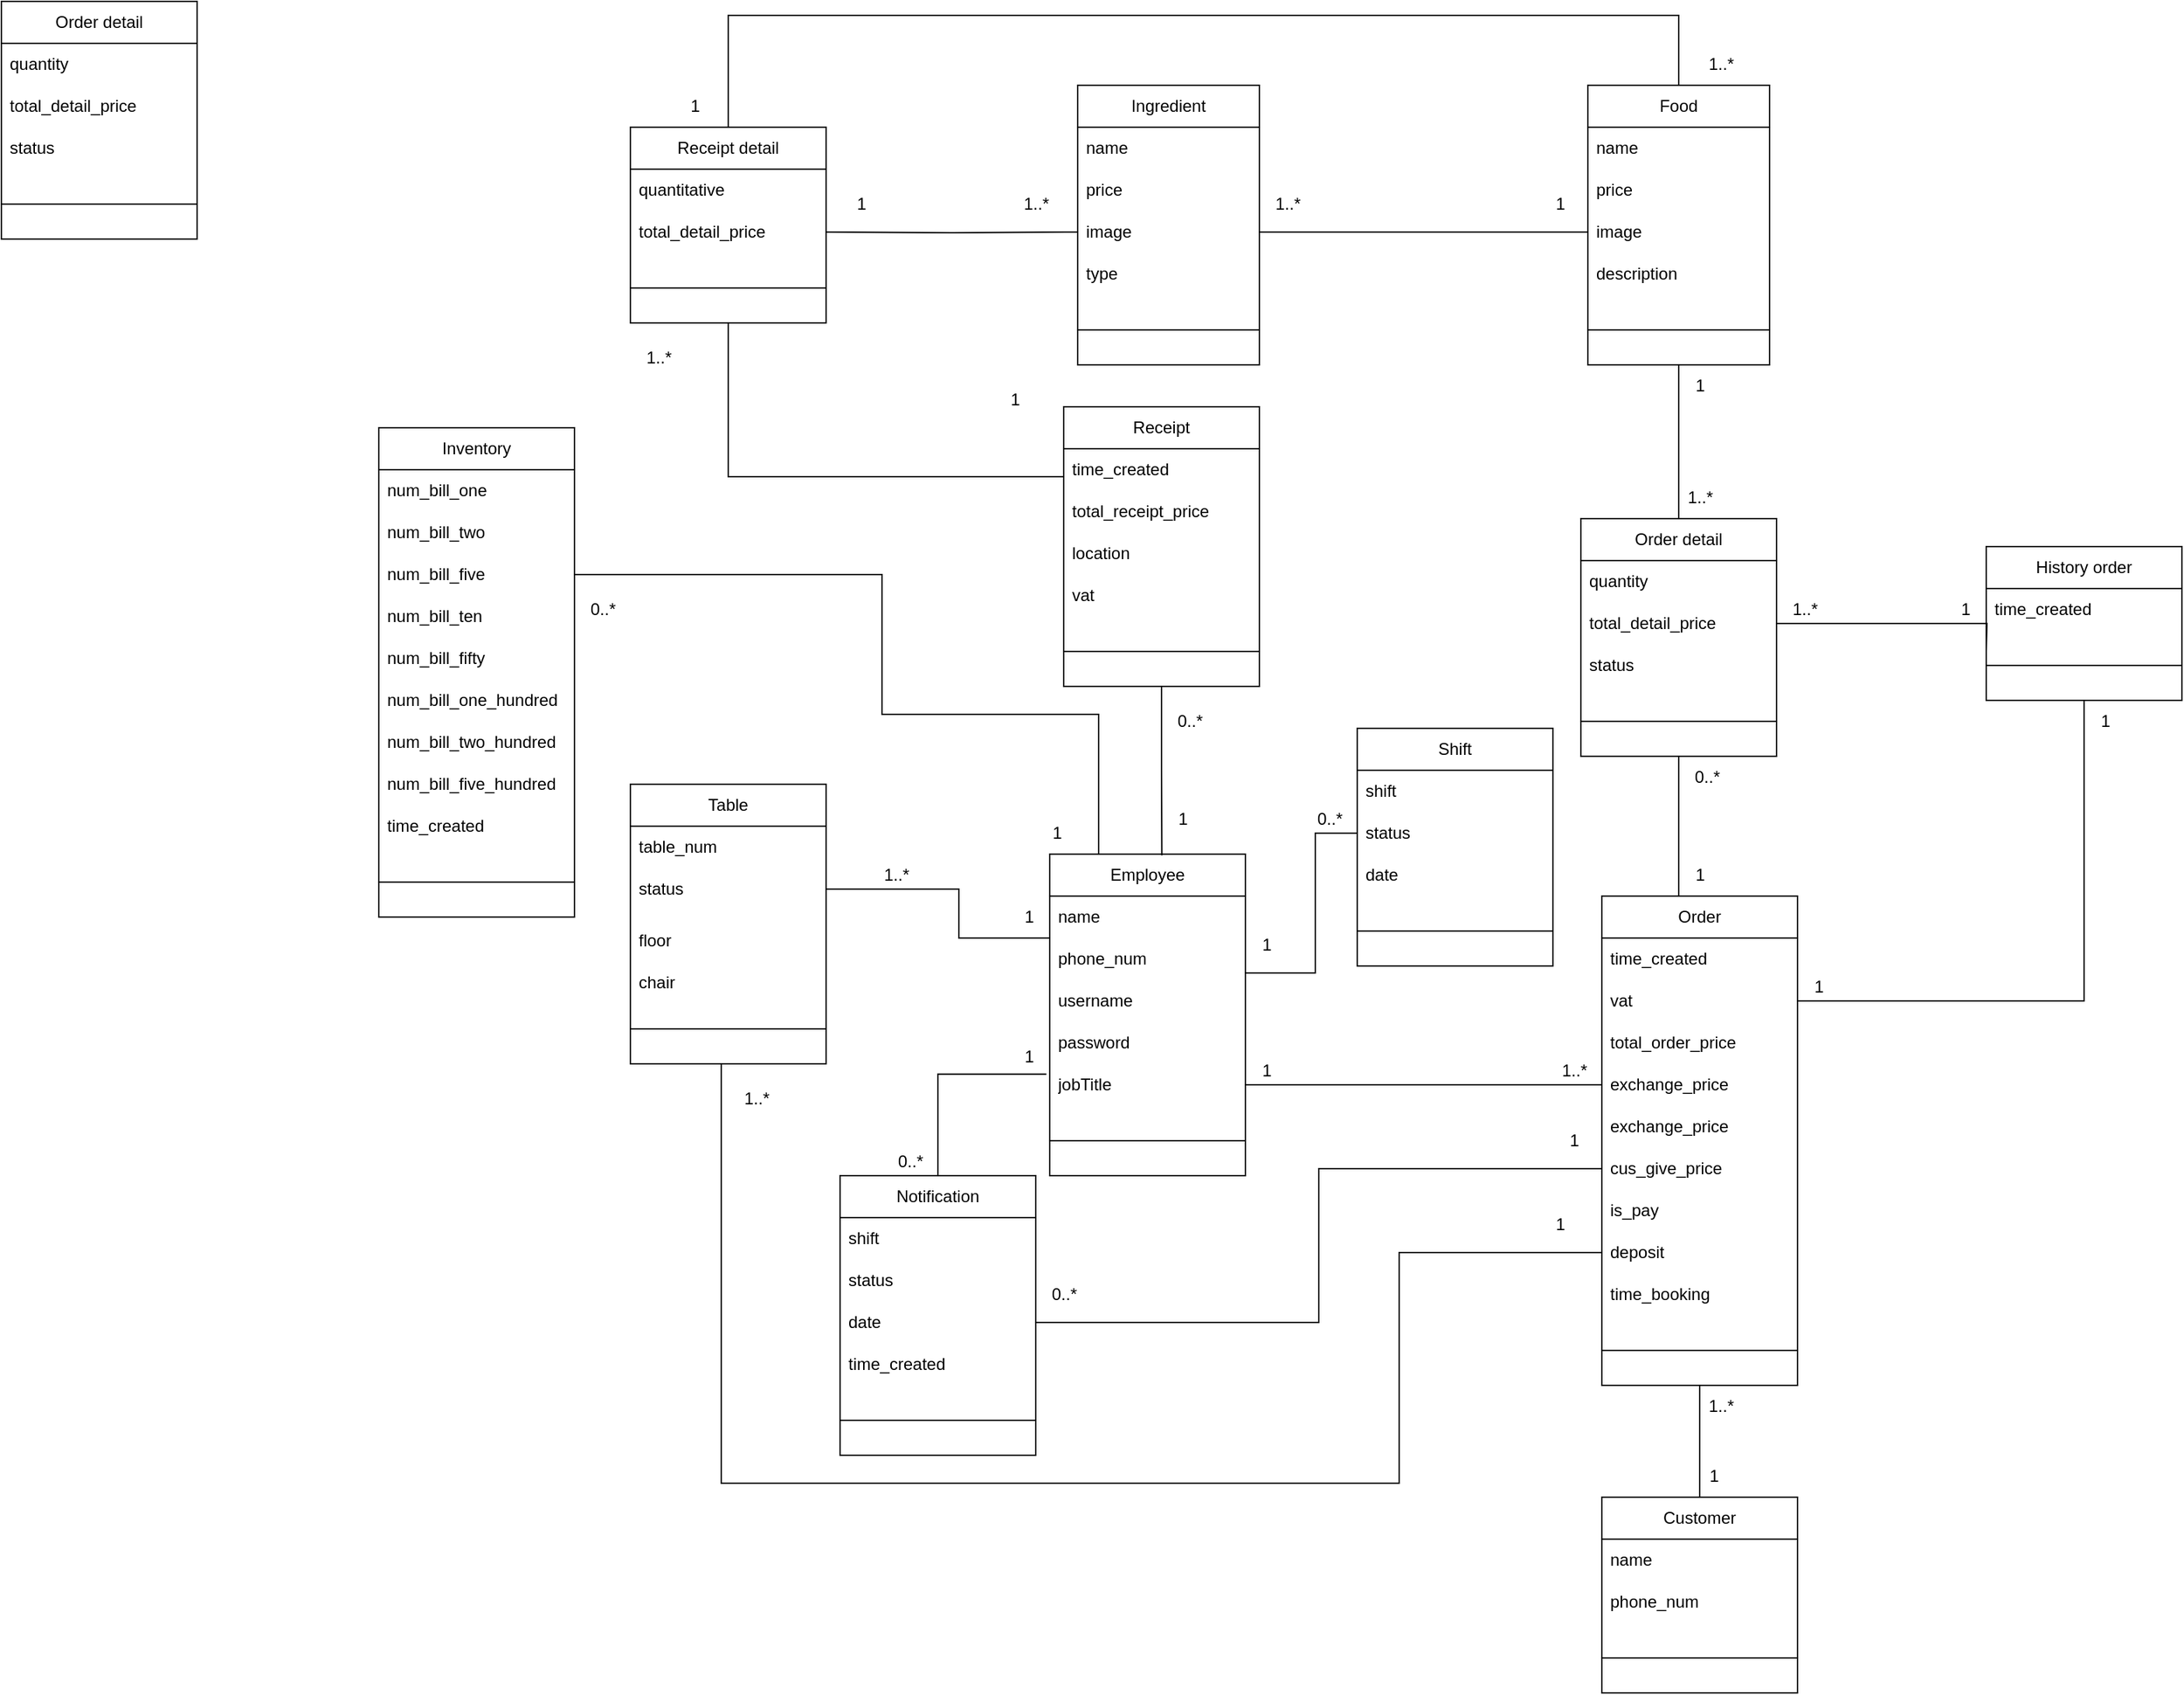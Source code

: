 <mxfile version="21.0.4" type="github">
  <diagram id="MoB5xcONRTag6QHiS8JQ" name="Trang-1">
    <mxGraphModel dx="5239" dy="3079" grid="1" gridSize="10" guides="1" tooltips="1" connect="1" arrows="1" fold="1" page="1" pageScale="1" pageWidth="827" pageHeight="1169" math="0" shadow="0">
      <root>
        <mxCell id="0" />
        <mxCell id="1" parent="0" />
        <mxCell id="PEDPwi1cgqmKv0sQqlLi-3" value="Employee" style="swimlane;fontStyle=0;childLayout=stackLayout;horizontal=1;startSize=30;horizontalStack=0;resizeParent=1;resizeParentMax=0;resizeLast=0;collapsible=1;marginBottom=0;whiteSpace=wrap;html=1;" parent="1" vertex="1">
          <mxGeometry x="-160" y="380" width="140" height="230" as="geometry" />
        </mxCell>
        <mxCell id="PEDPwi1cgqmKv0sQqlLi-4" value="name" style="text;strokeColor=none;fillColor=none;align=left;verticalAlign=middle;spacingLeft=4;spacingRight=4;overflow=hidden;points=[[0,0.5],[1,0.5]];portConstraint=eastwest;rotatable=0;whiteSpace=wrap;html=1;" parent="PEDPwi1cgqmKv0sQqlLi-3" vertex="1">
          <mxGeometry y="30" width="140" height="30" as="geometry" />
        </mxCell>
        <mxCell id="PEDPwi1cgqmKv0sQqlLi-5" value="phone_num" style="text;strokeColor=none;fillColor=none;align=left;verticalAlign=middle;spacingLeft=4;spacingRight=4;overflow=hidden;points=[[0,0.5],[1,0.5]];portConstraint=eastwest;rotatable=0;whiteSpace=wrap;html=1;" parent="PEDPwi1cgqmKv0sQqlLi-3" vertex="1">
          <mxGeometry y="60" width="140" height="30" as="geometry" />
        </mxCell>
        <mxCell id="PEDPwi1cgqmKv0sQqlLi-6" value="username" style="text;strokeColor=none;fillColor=none;align=left;verticalAlign=middle;spacingLeft=4;spacingRight=4;overflow=hidden;points=[[0,0.5],[1,0.5]];portConstraint=eastwest;rotatable=0;whiteSpace=wrap;html=1;" parent="PEDPwi1cgqmKv0sQqlLi-3" vertex="1">
          <mxGeometry y="90" width="140" height="30" as="geometry" />
        </mxCell>
        <mxCell id="mT65VQQlf_o2DMxCBc0V-1" value="password" style="text;strokeColor=none;fillColor=none;align=left;verticalAlign=middle;spacingLeft=4;spacingRight=4;overflow=hidden;points=[[0,0.5],[1,0.5]];portConstraint=eastwest;rotatable=0;whiteSpace=wrap;html=1;" parent="PEDPwi1cgqmKv0sQqlLi-3" vertex="1">
          <mxGeometry y="120" width="140" height="30" as="geometry" />
        </mxCell>
        <mxCell id="mT65VQQlf_o2DMxCBc0V-2" value="jobTitle" style="text;strokeColor=none;fillColor=none;align=left;verticalAlign=middle;spacingLeft=4;spacingRight=4;overflow=hidden;points=[[0,0.5],[1,0.5]];portConstraint=eastwest;rotatable=0;whiteSpace=wrap;html=1;" parent="PEDPwi1cgqmKv0sQqlLi-3" vertex="1">
          <mxGeometry y="150" width="140" height="30" as="geometry" />
        </mxCell>
        <mxCell id="mT65VQQlf_o2DMxCBc0V-23" value="" style="line;html=1;strokeWidth=1;align=left;verticalAlign=middle;spacingTop=-1;spacingLeft=3;spacingRight=3;rotatable=0;labelPosition=right;points=[];portConstraint=eastwest;" parent="PEDPwi1cgqmKv0sQqlLi-3" vertex="1">
          <mxGeometry y="180" width="140" height="50" as="geometry" />
        </mxCell>
        <mxCell id="mJryhwvAsWgruCLc6dX8-18" style="edgeStyle=orthogonalEdgeStyle;rounded=0;orthogonalLoop=1;jettySize=auto;html=1;exitX=0;exitY=0.5;exitDx=0;exitDy=0;entryX=1;entryY=0.5;entryDx=0;entryDy=0;endArrow=none;endFill=0;" parent="1" source="PEDPwi1cgqmKv0sQqlLi-10" target="mJryhwvAsWgruCLc6dX8-9" edge="1">
          <mxGeometry relative="1" as="geometry" />
        </mxCell>
        <mxCell id="PEDPwi1cgqmKv0sQqlLi-7" value="Food" style="swimlane;fontStyle=0;childLayout=stackLayout;horizontal=1;startSize=30;horizontalStack=0;resizeParent=1;resizeParentMax=0;resizeLast=0;collapsible=1;marginBottom=0;whiteSpace=wrap;html=1;" parent="1" vertex="1">
          <mxGeometry x="225" y="-170" width="130" height="200" as="geometry" />
        </mxCell>
        <mxCell id="PEDPwi1cgqmKv0sQqlLi-8" value="name" style="text;strokeColor=none;fillColor=none;align=left;verticalAlign=middle;spacingLeft=4;spacingRight=4;overflow=hidden;points=[[0,0.5],[1,0.5]];portConstraint=eastwest;rotatable=0;whiteSpace=wrap;html=1;" parent="PEDPwi1cgqmKv0sQqlLi-7" vertex="1">
          <mxGeometry y="30" width="130" height="30" as="geometry" />
        </mxCell>
        <mxCell id="PEDPwi1cgqmKv0sQqlLi-9" value="price" style="text;strokeColor=none;fillColor=none;align=left;verticalAlign=middle;spacingLeft=4;spacingRight=4;overflow=hidden;points=[[0,0.5],[1,0.5]];portConstraint=eastwest;rotatable=0;whiteSpace=wrap;html=1;" parent="PEDPwi1cgqmKv0sQqlLi-7" vertex="1">
          <mxGeometry y="60" width="130" height="30" as="geometry" />
        </mxCell>
        <mxCell id="PEDPwi1cgqmKv0sQqlLi-10" value="image" style="text;strokeColor=none;fillColor=none;align=left;verticalAlign=middle;spacingLeft=4;spacingRight=4;overflow=hidden;points=[[0,0.5],[1,0.5]];portConstraint=eastwest;rotatable=0;whiteSpace=wrap;html=1;" parent="PEDPwi1cgqmKv0sQqlLi-7" vertex="1">
          <mxGeometry y="90" width="130" height="30" as="geometry" />
        </mxCell>
        <mxCell id="mT65VQQlf_o2DMxCBc0V-5" value="description" style="text;strokeColor=none;fillColor=none;align=left;verticalAlign=middle;spacingLeft=4;spacingRight=4;overflow=hidden;points=[[0,0.5],[1,0.5]];portConstraint=eastwest;rotatable=0;whiteSpace=wrap;html=1;" parent="PEDPwi1cgqmKv0sQqlLi-7" vertex="1">
          <mxGeometry y="120" width="130" height="30" as="geometry" />
        </mxCell>
        <mxCell id="mT65VQQlf_o2DMxCBc0V-6" value="" style="line;html=1;strokeWidth=1;align=left;verticalAlign=middle;spacingTop=-1;spacingLeft=3;spacingRight=3;rotatable=0;labelPosition=right;points=[];portConstraint=eastwest;" parent="PEDPwi1cgqmKv0sQqlLi-7" vertex="1">
          <mxGeometry y="150" width="130" height="50" as="geometry" />
        </mxCell>
        <mxCell id="PEDPwi1cgqmKv0sQqlLi-11" value="Order" style="swimlane;fontStyle=0;childLayout=stackLayout;horizontal=1;startSize=30;horizontalStack=0;resizeParent=1;resizeParentMax=0;resizeLast=0;collapsible=1;marginBottom=0;whiteSpace=wrap;html=1;" parent="1" vertex="1">
          <mxGeometry x="235" y="410" width="140" height="350" as="geometry" />
        </mxCell>
        <mxCell id="_N6jKQUM3jKokNbCVSxn-12" value="time_created" style="text;strokeColor=none;fillColor=none;align=left;verticalAlign=middle;spacingLeft=4;spacingRight=4;overflow=hidden;points=[[0,0.5],[1,0.5]];portConstraint=eastwest;rotatable=0;whiteSpace=wrap;html=1;" parent="PEDPwi1cgqmKv0sQqlLi-11" vertex="1">
          <mxGeometry y="30" width="140" height="30" as="geometry" />
        </mxCell>
        <mxCell id="PEDPwi1cgqmKv0sQqlLi-13" value="vat" style="text;strokeColor=none;fillColor=none;align=left;verticalAlign=middle;spacingLeft=4;spacingRight=4;overflow=hidden;points=[[0,0.5],[1,0.5]];portConstraint=eastwest;rotatable=0;whiteSpace=wrap;html=1;" parent="PEDPwi1cgqmKv0sQqlLi-11" vertex="1">
          <mxGeometry y="60" width="140" height="30" as="geometry" />
        </mxCell>
        <mxCell id="PEDPwi1cgqmKv0sQqlLi-14" value="total_order_price" style="text;strokeColor=none;fillColor=none;align=left;verticalAlign=middle;spacingLeft=4;spacingRight=4;overflow=hidden;points=[[0,0.5],[1,0.5]];portConstraint=eastwest;rotatable=0;whiteSpace=wrap;html=1;" parent="PEDPwi1cgqmKv0sQqlLi-11" vertex="1">
          <mxGeometry y="90" width="140" height="30" as="geometry" />
        </mxCell>
        <mxCell id="p7a84uN6pO3gpCQL-wbb-24" value="exchange_price" style="text;strokeColor=none;fillColor=none;align=left;verticalAlign=middle;spacingLeft=4;spacingRight=4;overflow=hidden;points=[[0,0.5],[1,0.5]];portConstraint=eastwest;rotatable=0;whiteSpace=wrap;html=1;" parent="PEDPwi1cgqmKv0sQqlLi-11" vertex="1">
          <mxGeometry y="120" width="140" height="30" as="geometry" />
        </mxCell>
        <mxCell id="mT65VQQlf_o2DMxCBc0V-17" value="exchange_price" style="text;strokeColor=none;fillColor=none;align=left;verticalAlign=middle;spacingLeft=4;spacingRight=4;overflow=hidden;points=[[0,0.5],[1,0.5]];portConstraint=eastwest;rotatable=0;whiteSpace=wrap;html=1;" parent="PEDPwi1cgqmKv0sQqlLi-11" vertex="1">
          <mxGeometry y="150" width="140" height="30" as="geometry" />
        </mxCell>
        <mxCell id="mT65VQQlf_o2DMxCBc0V-18" value="cus_give_price" style="text;strokeColor=none;fillColor=none;align=left;verticalAlign=middle;spacingLeft=4;spacingRight=4;overflow=hidden;points=[[0,0.5],[1,0.5]];portConstraint=eastwest;rotatable=0;whiteSpace=wrap;html=1;" parent="PEDPwi1cgqmKv0sQqlLi-11" vertex="1">
          <mxGeometry y="180" width="140" height="30" as="geometry" />
        </mxCell>
        <mxCell id="mT65VQQlf_o2DMxCBc0V-19" value="is_pay&lt;br&gt;" style="text;strokeColor=none;fillColor=none;align=left;verticalAlign=middle;spacingLeft=4;spacingRight=4;overflow=hidden;points=[[0,0.5],[1,0.5]];portConstraint=eastwest;rotatable=0;whiteSpace=wrap;html=1;" parent="PEDPwi1cgqmKv0sQqlLi-11" vertex="1">
          <mxGeometry y="210" width="140" height="30" as="geometry" />
        </mxCell>
        <mxCell id="mT65VQQlf_o2DMxCBc0V-21" value="deposit" style="text;strokeColor=none;fillColor=none;align=left;verticalAlign=middle;spacingLeft=4;spacingRight=4;overflow=hidden;points=[[0,0.5],[1,0.5]];portConstraint=eastwest;rotatable=0;whiteSpace=wrap;html=1;" parent="PEDPwi1cgqmKv0sQqlLi-11" vertex="1">
          <mxGeometry y="240" width="140" height="30" as="geometry" />
        </mxCell>
        <mxCell id="yec5WHj0l-F2tez45Jyu-2" value="time_booking" style="text;strokeColor=none;fillColor=none;align=left;verticalAlign=middle;spacingLeft=4;spacingRight=4;overflow=hidden;points=[[0,0.5],[1,0.5]];portConstraint=eastwest;rotatable=0;whiteSpace=wrap;html=1;" parent="PEDPwi1cgqmKv0sQqlLi-11" vertex="1">
          <mxGeometry y="270" width="140" height="30" as="geometry" />
        </mxCell>
        <mxCell id="mT65VQQlf_o2DMxCBc0V-8" value="" style="line;html=1;strokeWidth=1;align=left;verticalAlign=middle;spacingTop=-1;spacingLeft=3;spacingRight=3;rotatable=0;labelPosition=right;points=[];portConstraint=eastwest;" parent="PEDPwi1cgqmKv0sQqlLi-11" vertex="1">
          <mxGeometry y="300" width="140" height="50" as="geometry" />
        </mxCell>
        <mxCell id="PEDPwi1cgqmKv0sQqlLi-15" value="Order detail" style="swimlane;fontStyle=0;childLayout=stackLayout;horizontal=1;startSize=30;horizontalStack=0;resizeParent=1;resizeParentMax=0;resizeLast=0;collapsible=1;marginBottom=0;whiteSpace=wrap;html=1;" parent="1" vertex="1">
          <mxGeometry x="220" y="140" width="140" height="170" as="geometry" />
        </mxCell>
        <mxCell id="PEDPwi1cgqmKv0sQqlLi-17" value="quantity" style="text;strokeColor=none;fillColor=none;align=left;verticalAlign=middle;spacingLeft=4;spacingRight=4;overflow=hidden;points=[[0,0.5],[1,0.5]];portConstraint=eastwest;rotatable=0;whiteSpace=wrap;html=1;" parent="PEDPwi1cgqmKv0sQqlLi-15" vertex="1">
          <mxGeometry y="30" width="140" height="30" as="geometry" />
        </mxCell>
        <mxCell id="mT65VQQlf_o2DMxCBc0V-16" value="total_detail_price" style="text;strokeColor=none;fillColor=none;align=left;verticalAlign=middle;spacingLeft=4;spacingRight=4;overflow=hidden;points=[[0,0.5],[1,0.5]];portConstraint=eastwest;rotatable=0;whiteSpace=wrap;html=1;" parent="PEDPwi1cgqmKv0sQqlLi-15" vertex="1">
          <mxGeometry y="60" width="140" height="30" as="geometry" />
        </mxCell>
        <mxCell id="yec5WHj0l-F2tez45Jyu-1" value="status" style="text;strokeColor=none;fillColor=none;align=left;verticalAlign=middle;spacingLeft=4;spacingRight=4;overflow=hidden;points=[[0,0.5],[1,0.5]];portConstraint=eastwest;rotatable=0;whiteSpace=wrap;html=1;" parent="PEDPwi1cgqmKv0sQqlLi-15" vertex="1">
          <mxGeometry y="90" width="140" height="30" as="geometry" />
        </mxCell>
        <mxCell id="mT65VQQlf_o2DMxCBc0V-7" value="" style="line;html=1;strokeWidth=1;align=left;verticalAlign=middle;spacingTop=-1;spacingLeft=3;spacingRight=3;rotatable=0;labelPosition=right;points=[];portConstraint=eastwest;" parent="PEDPwi1cgqmKv0sQqlLi-15" vertex="1">
          <mxGeometry y="120" width="140" height="50" as="geometry" />
        </mxCell>
        <mxCell id="mT65VQQlf_o2DMxCBc0V-3" style="edgeStyle=orthogonalEdgeStyle;rounded=0;orthogonalLoop=1;jettySize=auto;html=1;entryX=0.5;entryY=0;entryDx=0;entryDy=0;endArrow=none;endFill=0;exitX=0.5;exitY=1;exitDx=0;exitDy=0;" parent="1" source="PEDPwi1cgqmKv0sQqlLi-7" target="PEDPwi1cgqmKv0sQqlLi-15" edge="1">
          <mxGeometry relative="1" as="geometry">
            <Array as="points">
              <mxPoint x="290" y="80" />
              <mxPoint x="290" y="80" />
            </Array>
            <mxPoint x="290" y="-50" as="sourcePoint" />
          </mxGeometry>
        </mxCell>
        <mxCell id="mT65VQQlf_o2DMxCBc0V-4" style="edgeStyle=orthogonalEdgeStyle;rounded=0;orthogonalLoop=1;jettySize=auto;html=1;entryX=0.5;entryY=0;entryDx=0;entryDy=0;endArrow=none;endFill=0;exitX=0.5;exitY=1;exitDx=0;exitDy=0;" parent="1" source="PEDPwi1cgqmKv0sQqlLi-15" target="PEDPwi1cgqmKv0sQqlLi-11" edge="1">
          <mxGeometry relative="1" as="geometry">
            <mxPoint x="190" y="270" as="sourcePoint" />
            <Array as="points">
              <mxPoint x="290" y="350" />
              <mxPoint x="290" y="350" />
            </Array>
          </mxGeometry>
        </mxCell>
        <mxCell id="6X7KbPRrFmeu8I76nqBr-1" style="edgeStyle=orthogonalEdgeStyle;rounded=0;orthogonalLoop=1;jettySize=auto;html=1;exitX=0.5;exitY=0;exitDx=0;exitDy=0;entryX=0.5;entryY=1;entryDx=0;entryDy=0;endArrow=none;endFill=0;" parent="1" source="mT65VQQlf_o2DMxCBc0V-26" target="PEDPwi1cgqmKv0sQqlLi-11" edge="1">
          <mxGeometry relative="1" as="geometry" />
        </mxCell>
        <mxCell id="mT65VQQlf_o2DMxCBc0V-26" value="Customer" style="swimlane;fontStyle=0;childLayout=stackLayout;horizontal=1;startSize=30;horizontalStack=0;resizeParent=1;resizeParentMax=0;resizeLast=0;collapsible=1;marginBottom=0;whiteSpace=wrap;html=1;" parent="1" vertex="1">
          <mxGeometry x="235" y="840" width="140" height="140" as="geometry">
            <mxRectangle x="390" y="380" width="70" height="30" as="alternateBounds" />
          </mxGeometry>
        </mxCell>
        <mxCell id="mT65VQQlf_o2DMxCBc0V-31" value="name" style="text;strokeColor=none;fillColor=none;align=left;verticalAlign=middle;spacingLeft=4;spacingRight=4;overflow=hidden;points=[[0,0.5],[1,0.5]];portConstraint=eastwest;rotatable=0;whiteSpace=wrap;html=1;" parent="mT65VQQlf_o2DMxCBc0V-26" vertex="1">
          <mxGeometry y="30" width="140" height="30" as="geometry" />
        </mxCell>
        <mxCell id="mT65VQQlf_o2DMxCBc0V-32" value="phone_num" style="text;strokeColor=none;fillColor=none;align=left;verticalAlign=middle;spacingLeft=4;spacingRight=4;overflow=hidden;points=[[0,0.5],[1,0.5]];portConstraint=eastwest;rotatable=0;whiteSpace=wrap;html=1;" parent="mT65VQQlf_o2DMxCBc0V-26" vertex="1">
          <mxGeometry y="60" width="140" height="30" as="geometry" />
        </mxCell>
        <mxCell id="mT65VQQlf_o2DMxCBc0V-29" value="" style="line;html=1;strokeWidth=1;align=left;verticalAlign=middle;spacingTop=-1;spacingLeft=3;spacingRight=3;rotatable=0;labelPosition=right;points=[];portConstraint=eastwest;" parent="mT65VQQlf_o2DMxCBc0V-26" vertex="1">
          <mxGeometry y="90" width="140" height="50" as="geometry" />
        </mxCell>
        <mxCell id="_N6jKQUM3jKokNbCVSxn-8" value="1" style="text;html=1;align=center;verticalAlign=middle;resizable=0;points=[];autosize=1;strokeColor=none;fillColor=none;" parent="1" vertex="1">
          <mxGeometry x="190" y="-100" width="30" height="30" as="geometry" />
        </mxCell>
        <mxCell id="_N6jKQUM3jKokNbCVSxn-9" value="1..*" style="text;html=1;align=center;verticalAlign=middle;resizable=0;points=[];autosize=1;strokeColor=none;fillColor=none;" parent="1" vertex="1">
          <mxGeometry x="285" y="110" width="40" height="30" as="geometry" />
        </mxCell>
        <mxCell id="_N6jKQUM3jKokNbCVSxn-10" value="1" style="text;html=1;align=center;verticalAlign=middle;resizable=0;points=[];autosize=1;strokeColor=none;fillColor=none;" parent="1" vertex="1">
          <mxGeometry x="290" y="380" width="30" height="30" as="geometry" />
        </mxCell>
        <mxCell id="_N6jKQUM3jKokNbCVSxn-11" value="0..*" style="text;html=1;align=center;verticalAlign=middle;resizable=0;points=[];autosize=1;strokeColor=none;fillColor=none;" parent="1" vertex="1">
          <mxGeometry x="290" y="310" width="40" height="30" as="geometry" />
        </mxCell>
        <mxCell id="_N6jKQUM3jKokNbCVSxn-17" value="1" style="text;html=1;align=center;verticalAlign=middle;resizable=0;points=[];autosize=1;strokeColor=none;fillColor=none;" parent="1" vertex="1">
          <mxGeometry x="190" y="630" width="30" height="30" as="geometry" />
        </mxCell>
        <mxCell id="_N6jKQUM3jKokNbCVSxn-19" value="1" style="text;html=1;align=center;verticalAlign=middle;resizable=0;points=[];autosize=1;strokeColor=none;fillColor=none;" parent="1" vertex="1">
          <mxGeometry x="300" y="810" width="30" height="30" as="geometry" />
        </mxCell>
        <mxCell id="_N6jKQUM3jKokNbCVSxn-20" value="1..*" style="text;html=1;align=center;verticalAlign=middle;resizable=0;points=[];autosize=1;strokeColor=none;fillColor=none;" parent="1" vertex="1">
          <mxGeometry x="300" y="760" width="40" height="30" as="geometry" />
        </mxCell>
        <mxCell id="_N6jKQUM3jKokNbCVSxn-21" value="1" style="text;html=1;align=center;verticalAlign=middle;resizable=0;points=[];autosize=1;strokeColor=none;fillColor=none;" parent="1" vertex="1">
          <mxGeometry x="-20" y="520" width="30" height="30" as="geometry" />
        </mxCell>
        <mxCell id="_N6jKQUM3jKokNbCVSxn-22" value="1..*" style="text;html=1;align=center;verticalAlign=middle;resizable=0;points=[];autosize=1;strokeColor=none;fillColor=none;" parent="1" vertex="1">
          <mxGeometry x="195" y="520" width="40" height="30" as="geometry" />
        </mxCell>
        <mxCell id="6X7KbPRrFmeu8I76nqBr-9" value="1" style="text;html=1;align=center;verticalAlign=middle;resizable=0;points=[];autosize=1;strokeColor=none;fillColor=none;" parent="1" vertex="1">
          <mxGeometry x="-190" y="410" width="30" height="30" as="geometry" />
        </mxCell>
        <mxCell id="6X7KbPRrFmeu8I76nqBr-10" value="1..*" style="text;html=1;align=center;verticalAlign=middle;resizable=0;points=[];autosize=1;strokeColor=none;fillColor=none;" parent="1" vertex="1">
          <mxGeometry x="-290" y="380" width="40" height="30" as="geometry" />
        </mxCell>
        <mxCell id="p7a84uN6pO3gpCQL-wbb-31" style="edgeStyle=orthogonalEdgeStyle;rounded=0;orthogonalLoop=1;jettySize=auto;html=1;exitX=0.25;exitY=1;exitDx=0;exitDy=0;endArrow=none;endFill=0;entryX=0;entryY=0.5;entryDx=0;entryDy=0;" parent="1" source="p7a84uN6pO3gpCQL-wbb-1" target="mT65VQQlf_o2DMxCBc0V-21" edge="1">
          <mxGeometry relative="1" as="geometry">
            <Array as="points">
              <mxPoint x="-395" y="530" />
              <mxPoint x="-395" y="830" />
              <mxPoint x="90" y="830" />
              <mxPoint x="90" y="665" />
            </Array>
            <mxPoint x="-200" y="760" as="targetPoint" />
          </mxGeometry>
        </mxCell>
        <mxCell id="p7a84uN6pO3gpCQL-wbb-1" value="Table" style="swimlane;fontStyle=0;childLayout=stackLayout;horizontal=1;startSize=30;horizontalStack=0;resizeParent=1;resizeParentMax=0;resizeLast=0;collapsible=1;marginBottom=0;whiteSpace=wrap;html=1;" parent="1" vertex="1">
          <mxGeometry x="-460" y="330" width="140" height="200" as="geometry">
            <mxRectangle x="390" y="380" width="70" height="30" as="alternateBounds" />
          </mxGeometry>
        </mxCell>
        <mxCell id="p7a84uN6pO3gpCQL-wbb-2" value="table_num" style="text;strokeColor=none;fillColor=none;align=left;verticalAlign=middle;spacingLeft=4;spacingRight=4;overflow=hidden;points=[[0,0.5],[1,0.5]];portConstraint=eastwest;rotatable=0;whiteSpace=wrap;html=1;" parent="p7a84uN6pO3gpCQL-wbb-1" vertex="1">
          <mxGeometry y="30" width="140" height="30" as="geometry" />
        </mxCell>
        <mxCell id="p7a84uN6pO3gpCQL-wbb-3" value="status" style="text;strokeColor=none;fillColor=none;align=left;verticalAlign=middle;spacingLeft=4;spacingRight=4;overflow=hidden;points=[[0,0.5],[1,0.5]];portConstraint=eastwest;rotatable=0;whiteSpace=wrap;html=1;" parent="p7a84uN6pO3gpCQL-wbb-1" vertex="1">
          <mxGeometry y="60" width="140" height="30" as="geometry" />
        </mxCell>
        <mxCell id="i_WrVAym4BzZV_MK-5CT-1" value="&lt;p data-pm-slice=&quot;1 1 []&quot;&gt;floor&amp;nbsp;&lt;/p&gt;" style="text;strokeColor=none;fillColor=none;align=left;verticalAlign=middle;spacingLeft=4;spacingRight=4;overflow=hidden;points=[[0,0.5],[1,0.5]];portConstraint=eastwest;rotatable=0;whiteSpace=wrap;html=1;" vertex="1" parent="p7a84uN6pO3gpCQL-wbb-1">
          <mxGeometry y="90" width="140" height="30" as="geometry" />
        </mxCell>
        <mxCell id="i_WrVAym4BzZV_MK-5CT-2" value="&lt;p data-pm-slice=&quot;1 1 []&quot;&gt;chair&lt;/p&gt;" style="text;strokeColor=none;fillColor=none;align=left;verticalAlign=middle;spacingLeft=4;spacingRight=4;overflow=hidden;points=[[0,0.5],[1,0.5]];portConstraint=eastwest;rotatable=0;whiteSpace=wrap;html=1;" vertex="1" parent="p7a84uN6pO3gpCQL-wbb-1">
          <mxGeometry y="120" width="140" height="30" as="geometry" />
        </mxCell>
        <mxCell id="p7a84uN6pO3gpCQL-wbb-5" value="" style="line;html=1;strokeWidth=1;align=left;verticalAlign=middle;spacingTop=-1;spacingLeft=3;spacingRight=3;rotatable=0;labelPosition=right;points=[];portConstraint=eastwest;" parent="p7a84uN6pO3gpCQL-wbb-1" vertex="1">
          <mxGeometry y="150" width="140" height="50" as="geometry" />
        </mxCell>
        <mxCell id="p7a84uN6pO3gpCQL-wbb-9" value="1..*" style="text;html=1;align=center;verticalAlign=middle;resizable=0;points=[];autosize=1;strokeColor=none;fillColor=none;" parent="1" vertex="1">
          <mxGeometry x="-390" y="540" width="40" height="30" as="geometry" />
        </mxCell>
        <mxCell id="p7a84uN6pO3gpCQL-wbb-12" value="Shift" style="swimlane;fontStyle=0;childLayout=stackLayout;horizontal=1;startSize=30;horizontalStack=0;resizeParent=1;resizeParentMax=0;resizeLast=0;collapsible=1;marginBottom=0;whiteSpace=wrap;html=1;" parent="1" vertex="1">
          <mxGeometry x="60" y="290" width="140" height="170" as="geometry" />
        </mxCell>
        <mxCell id="p7a84uN6pO3gpCQL-wbb-13" value="shift" style="text;strokeColor=none;fillColor=none;align=left;verticalAlign=middle;spacingLeft=4;spacingRight=4;overflow=hidden;points=[[0,0.5],[1,0.5]];portConstraint=eastwest;rotatable=0;whiteSpace=wrap;html=1;" parent="p7a84uN6pO3gpCQL-wbb-12" vertex="1">
          <mxGeometry y="30" width="140" height="30" as="geometry" />
        </mxCell>
        <mxCell id="p7a84uN6pO3gpCQL-wbb-14" value="status" style="text;strokeColor=none;fillColor=none;align=left;verticalAlign=middle;spacingLeft=4;spacingRight=4;overflow=hidden;points=[[0,0.5],[1,0.5]];portConstraint=eastwest;rotatable=0;whiteSpace=wrap;html=1;" parent="p7a84uN6pO3gpCQL-wbb-12" vertex="1">
          <mxGeometry y="60" width="140" height="30" as="geometry" />
        </mxCell>
        <mxCell id="p7a84uN6pO3gpCQL-wbb-15" value="date" style="text;strokeColor=none;fillColor=none;align=left;verticalAlign=middle;spacingLeft=4;spacingRight=4;overflow=hidden;points=[[0,0.5],[1,0.5]];portConstraint=eastwest;rotatable=0;whiteSpace=wrap;html=1;" parent="p7a84uN6pO3gpCQL-wbb-12" vertex="1">
          <mxGeometry y="90" width="140" height="30" as="geometry" />
        </mxCell>
        <mxCell id="p7a84uN6pO3gpCQL-wbb-18" value="" style="line;html=1;strokeWidth=1;align=left;verticalAlign=middle;spacingTop=-1;spacingLeft=3;spacingRight=3;rotatable=0;labelPosition=right;points=[];portConstraint=eastwest;" parent="p7a84uN6pO3gpCQL-wbb-12" vertex="1">
          <mxGeometry y="120" width="140" height="50" as="geometry" />
        </mxCell>
        <mxCell id="p7a84uN6pO3gpCQL-wbb-19" style="edgeStyle=orthogonalEdgeStyle;rounded=0;orthogonalLoop=1;jettySize=auto;html=1;exitX=1;exitY=0.5;exitDx=0;exitDy=0;entryX=0;entryY=0.5;entryDx=0;entryDy=0;endArrow=none;endFill=0;" parent="1" source="PEDPwi1cgqmKv0sQqlLi-5" edge="1">
          <mxGeometry relative="1" as="geometry">
            <mxPoint x="60" y="365" as="targetPoint" />
            <Array as="points">
              <mxPoint x="30" y="465" />
              <mxPoint x="30" y="365" />
            </Array>
          </mxGeometry>
        </mxCell>
        <mxCell id="p7a84uN6pO3gpCQL-wbb-22" value="1" style="text;html=1;align=center;verticalAlign=middle;resizable=0;points=[];autosize=1;strokeColor=none;fillColor=none;" parent="1" vertex="1">
          <mxGeometry x="-20" y="430" width="30" height="30" as="geometry" />
        </mxCell>
        <mxCell id="p7a84uN6pO3gpCQL-wbb-23" value="0..*" style="text;html=1;align=center;verticalAlign=middle;resizable=0;points=[];autosize=1;strokeColor=none;fillColor=none;" parent="1" vertex="1">
          <mxGeometry x="20" y="340" width="40" height="30" as="geometry" />
        </mxCell>
        <mxCell id="p7a84uN6pO3gpCQL-wbb-26" style="edgeStyle=orthogonalEdgeStyle;rounded=0;orthogonalLoop=1;jettySize=auto;html=1;exitX=1;exitY=0.5;exitDx=0;exitDy=0;entryX=0;entryY=0.5;entryDx=0;entryDy=0;endArrow=none;endFill=0;" parent="1" source="mT65VQQlf_o2DMxCBc0V-2" target="p7a84uN6pO3gpCQL-wbb-24" edge="1">
          <mxGeometry relative="1" as="geometry" />
        </mxCell>
        <mxCell id="p7a84uN6pO3gpCQL-wbb-30" style="edgeStyle=orthogonalEdgeStyle;rounded=0;orthogonalLoop=1;jettySize=auto;html=1;exitX=0;exitY=0.5;exitDx=0;exitDy=0;entryX=1;entryY=0.5;entryDx=0;entryDy=0;endArrow=none;endFill=0;" parent="1" source="PEDPwi1cgqmKv0sQqlLi-4" target="p7a84uN6pO3gpCQL-wbb-3" edge="1">
          <mxGeometry relative="1" as="geometry">
            <Array as="points">
              <mxPoint x="-160" y="440" />
              <mxPoint x="-225" y="440" />
              <mxPoint x="-225" y="405" />
            </Array>
          </mxGeometry>
        </mxCell>
        <mxCell id="mJryhwvAsWgruCLc6dX8-28" style="edgeStyle=orthogonalEdgeStyle;rounded=0;orthogonalLoop=1;jettySize=auto;html=1;exitX=0.5;exitY=1;exitDx=0;exitDy=0;entryX=0.573;entryY=0.004;entryDx=0;entryDy=0;entryPerimeter=0;endArrow=none;endFill=0;" parent="1" source="mJryhwvAsWgruCLc6dX8-1" target="PEDPwi1cgqmKv0sQqlLi-3" edge="1">
          <mxGeometry relative="1" as="geometry" />
        </mxCell>
        <mxCell id="mJryhwvAsWgruCLc6dX8-1" value="Receipt" style="swimlane;fontStyle=0;childLayout=stackLayout;horizontal=1;startSize=30;horizontalStack=0;resizeParent=1;resizeParentMax=0;resizeLast=0;collapsible=1;marginBottom=0;whiteSpace=wrap;html=1;" parent="1" vertex="1">
          <mxGeometry x="-150" y="60" width="140" height="200" as="geometry" />
        </mxCell>
        <mxCell id="mJryhwvAsWgruCLc6dX8-32" value="time_created" style="text;strokeColor=none;fillColor=none;align=left;verticalAlign=middle;spacingLeft=4;spacingRight=4;overflow=hidden;points=[[0,0.5],[1,0.5]];portConstraint=eastwest;rotatable=0;whiteSpace=wrap;html=1;" parent="mJryhwvAsWgruCLc6dX8-1" vertex="1">
          <mxGeometry y="30" width="140" height="30" as="geometry" />
        </mxCell>
        <mxCell id="mJryhwvAsWgruCLc6dX8-33" value="total_receipt_price" style="text;strokeColor=none;fillColor=none;align=left;verticalAlign=middle;spacingLeft=4;spacingRight=4;overflow=hidden;points=[[0,0.5],[1,0.5]];portConstraint=eastwest;rotatable=0;whiteSpace=wrap;html=1;" parent="mJryhwvAsWgruCLc6dX8-1" vertex="1">
          <mxGeometry y="60" width="140" height="30" as="geometry" />
        </mxCell>
        <mxCell id="mJryhwvAsWgruCLc6dX8-34" value="location" style="text;strokeColor=none;fillColor=none;align=left;verticalAlign=middle;spacingLeft=4;spacingRight=4;overflow=hidden;points=[[0,0.5],[1,0.5]];portConstraint=eastwest;rotatable=0;whiteSpace=wrap;html=1;" parent="mJryhwvAsWgruCLc6dX8-1" vertex="1">
          <mxGeometry y="90" width="140" height="30" as="geometry" />
        </mxCell>
        <mxCell id="mJryhwvAsWgruCLc6dX8-35" value="vat" style="text;strokeColor=none;fillColor=none;align=left;verticalAlign=middle;spacingLeft=4;spacingRight=4;overflow=hidden;points=[[0,0.5],[1,0.5]];portConstraint=eastwest;rotatable=0;whiteSpace=wrap;html=1;" parent="mJryhwvAsWgruCLc6dX8-1" vertex="1">
          <mxGeometry y="120" width="140" height="30" as="geometry" />
        </mxCell>
        <mxCell id="mJryhwvAsWgruCLc6dX8-5" value="" style="line;html=1;strokeWidth=1;align=left;verticalAlign=middle;spacingTop=-1;spacingLeft=3;spacingRight=3;rotatable=0;labelPosition=right;points=[];portConstraint=eastwest;" parent="mJryhwvAsWgruCLc6dX8-1" vertex="1">
          <mxGeometry y="150" width="140" height="50" as="geometry" />
        </mxCell>
        <mxCell id="mJryhwvAsWgruCLc6dX8-6" value="Ingredient" style="swimlane;fontStyle=0;childLayout=stackLayout;horizontal=1;startSize=30;horizontalStack=0;resizeParent=1;resizeParentMax=0;resizeLast=0;collapsible=1;marginBottom=0;whiteSpace=wrap;html=1;" parent="1" vertex="1">
          <mxGeometry x="-140" y="-170" width="130" height="200" as="geometry" />
        </mxCell>
        <mxCell id="mJryhwvAsWgruCLc6dX8-7" value="name" style="text;strokeColor=none;fillColor=none;align=left;verticalAlign=middle;spacingLeft=4;spacingRight=4;overflow=hidden;points=[[0,0.5],[1,0.5]];portConstraint=eastwest;rotatable=0;whiteSpace=wrap;html=1;" parent="mJryhwvAsWgruCLc6dX8-6" vertex="1">
          <mxGeometry y="30" width="130" height="30" as="geometry" />
        </mxCell>
        <mxCell id="mJryhwvAsWgruCLc6dX8-8" value="price" style="text;strokeColor=none;fillColor=none;align=left;verticalAlign=middle;spacingLeft=4;spacingRight=4;overflow=hidden;points=[[0,0.5],[1,0.5]];portConstraint=eastwest;rotatable=0;whiteSpace=wrap;html=1;" parent="mJryhwvAsWgruCLc6dX8-6" vertex="1">
          <mxGeometry y="60" width="130" height="30" as="geometry" />
        </mxCell>
        <mxCell id="mJryhwvAsWgruCLc6dX8-9" value="image" style="text;strokeColor=none;fillColor=none;align=left;verticalAlign=middle;spacingLeft=4;spacingRight=4;overflow=hidden;points=[[0,0.5],[1,0.5]];portConstraint=eastwest;rotatable=0;whiteSpace=wrap;html=1;" parent="mJryhwvAsWgruCLc6dX8-6" vertex="1">
          <mxGeometry y="90" width="130" height="30" as="geometry" />
        </mxCell>
        <mxCell id="mJryhwvAsWgruCLc6dX8-30" value="type" style="text;strokeColor=none;fillColor=none;align=left;verticalAlign=middle;spacingLeft=4;spacingRight=4;overflow=hidden;points=[[0,0.5],[1,0.5]];portConstraint=eastwest;rotatable=0;whiteSpace=wrap;html=1;" parent="mJryhwvAsWgruCLc6dX8-6" vertex="1">
          <mxGeometry y="120" width="130" height="30" as="geometry" />
        </mxCell>
        <mxCell id="mJryhwvAsWgruCLc6dX8-11" value="" style="line;html=1;strokeWidth=1;align=left;verticalAlign=middle;spacingTop=-1;spacingLeft=3;spacingRight=3;rotatable=0;labelPosition=right;points=[];portConstraint=eastwest;" parent="mJryhwvAsWgruCLc6dX8-6" vertex="1">
          <mxGeometry y="150" width="130" height="50" as="geometry" />
        </mxCell>
        <mxCell id="mJryhwvAsWgruCLc6dX8-13" value="Order detail" style="swimlane;fontStyle=0;childLayout=stackLayout;horizontal=1;startSize=30;horizontalStack=0;resizeParent=1;resizeParentMax=0;resizeLast=0;collapsible=1;marginBottom=0;whiteSpace=wrap;html=1;" parent="1" vertex="1">
          <mxGeometry x="-910" y="-230" width="140" height="170" as="geometry" />
        </mxCell>
        <mxCell id="mJryhwvAsWgruCLc6dX8-14" value="quantity" style="text;strokeColor=none;fillColor=none;align=left;verticalAlign=middle;spacingLeft=4;spacingRight=4;overflow=hidden;points=[[0,0.5],[1,0.5]];portConstraint=eastwest;rotatable=0;whiteSpace=wrap;html=1;" parent="mJryhwvAsWgruCLc6dX8-13" vertex="1">
          <mxGeometry y="30" width="140" height="30" as="geometry" />
        </mxCell>
        <mxCell id="mJryhwvAsWgruCLc6dX8-15" value="total_detail_price" style="text;strokeColor=none;fillColor=none;align=left;verticalAlign=middle;spacingLeft=4;spacingRight=4;overflow=hidden;points=[[0,0.5],[1,0.5]];portConstraint=eastwest;rotatable=0;whiteSpace=wrap;html=1;" parent="mJryhwvAsWgruCLc6dX8-13" vertex="1">
          <mxGeometry y="60" width="140" height="30" as="geometry" />
        </mxCell>
        <mxCell id="mJryhwvAsWgruCLc6dX8-16" value="status" style="text;strokeColor=none;fillColor=none;align=left;verticalAlign=middle;spacingLeft=4;spacingRight=4;overflow=hidden;points=[[0,0.5],[1,0.5]];portConstraint=eastwest;rotatable=0;whiteSpace=wrap;html=1;" parent="mJryhwvAsWgruCLc6dX8-13" vertex="1">
          <mxGeometry y="90" width="140" height="30" as="geometry" />
        </mxCell>
        <mxCell id="mJryhwvAsWgruCLc6dX8-17" value="" style="line;html=1;strokeWidth=1;align=left;verticalAlign=middle;spacingTop=-1;spacingLeft=3;spacingRight=3;rotatable=0;labelPosition=right;points=[];portConstraint=eastwest;" parent="mJryhwvAsWgruCLc6dX8-13" vertex="1">
          <mxGeometry y="120" width="140" height="50" as="geometry" />
        </mxCell>
        <mxCell id="mJryhwvAsWgruCLc6dX8-19" value="1..*" style="text;html=1;align=center;verticalAlign=middle;resizable=0;points=[];autosize=1;strokeColor=none;fillColor=none;" parent="1" vertex="1">
          <mxGeometry x="-10" y="-100" width="40" height="30" as="geometry" />
        </mxCell>
        <mxCell id="mJryhwvAsWgruCLc6dX8-20" value="1" style="text;html=1;align=center;verticalAlign=middle;resizable=0;points=[];autosize=1;strokeColor=none;fillColor=none;" parent="1" vertex="1">
          <mxGeometry x="290" y="30" width="30" height="30" as="geometry" />
        </mxCell>
        <mxCell id="mJryhwvAsWgruCLc6dX8-38" style="edgeStyle=orthogonalEdgeStyle;rounded=0;orthogonalLoop=1;jettySize=auto;html=1;exitX=0.5;exitY=0;exitDx=0;exitDy=0;entryX=0.5;entryY=0;entryDx=0;entryDy=0;endArrow=none;endFill=0;" parent="1" source="mJryhwvAsWgruCLc6dX8-22" target="PEDPwi1cgqmKv0sQqlLi-7" edge="1">
          <mxGeometry relative="1" as="geometry">
            <Array as="points">
              <mxPoint x="-390" y="-220" />
              <mxPoint x="290" y="-220" />
            </Array>
          </mxGeometry>
        </mxCell>
        <mxCell id="mJryhwvAsWgruCLc6dX8-22" value="Receipt&amp;nbsp;detail" style="swimlane;fontStyle=0;childLayout=stackLayout;horizontal=1;startSize=30;horizontalStack=0;resizeParent=1;resizeParentMax=0;resizeLast=0;collapsible=1;marginBottom=0;whiteSpace=wrap;html=1;" parent="1" vertex="1">
          <mxGeometry x="-460" y="-140" width="140" height="140" as="geometry" />
        </mxCell>
        <mxCell id="mJryhwvAsWgruCLc6dX8-23" value="quantitative" style="text;strokeColor=none;fillColor=none;align=left;verticalAlign=middle;spacingLeft=4;spacingRight=4;overflow=hidden;points=[[0,0.5],[1,0.5]];portConstraint=eastwest;rotatable=0;whiteSpace=wrap;html=1;" parent="mJryhwvAsWgruCLc6dX8-22" vertex="1">
          <mxGeometry y="30" width="140" height="30" as="geometry" />
        </mxCell>
        <mxCell id="mJryhwvAsWgruCLc6dX8-31" value="total_detail_price" style="text;strokeColor=none;fillColor=none;align=left;verticalAlign=middle;spacingLeft=4;spacingRight=4;overflow=hidden;points=[[0,0.5],[1,0.5]];portConstraint=eastwest;rotatable=0;whiteSpace=wrap;html=1;" parent="mJryhwvAsWgruCLc6dX8-22" vertex="1">
          <mxGeometry y="60" width="140" height="30" as="geometry" />
        </mxCell>
        <mxCell id="mJryhwvAsWgruCLc6dX8-26" value="" style="line;html=1;strokeWidth=1;align=left;verticalAlign=middle;spacingTop=-1;spacingLeft=3;spacingRight=3;rotatable=0;labelPosition=right;points=[];portConstraint=eastwest;" parent="mJryhwvAsWgruCLc6dX8-22" vertex="1">
          <mxGeometry y="90" width="140" height="50" as="geometry" />
        </mxCell>
        <mxCell id="mJryhwvAsWgruCLc6dX8-27" style="edgeStyle=orthogonalEdgeStyle;rounded=0;orthogonalLoop=1;jettySize=auto;html=1;exitX=1;exitY=0.5;exitDx=0;exitDy=0;entryX=0;entryY=0.5;entryDx=0;entryDy=0;endArrow=none;endFill=0;" parent="1" target="mJryhwvAsWgruCLc6dX8-9" edge="1">
          <mxGeometry relative="1" as="geometry">
            <mxPoint x="-320" y="-65" as="sourcePoint" />
          </mxGeometry>
        </mxCell>
        <mxCell id="mJryhwvAsWgruCLc6dX8-29" style="edgeStyle=orthogonalEdgeStyle;rounded=0;orthogonalLoop=1;jettySize=auto;html=1;exitX=0;exitY=0.5;exitDx=0;exitDy=0;entryX=0.5;entryY=1;entryDx=0;entryDy=0;endArrow=none;endFill=0;" parent="1" target="mJryhwvAsWgruCLc6dX8-22" edge="1">
          <mxGeometry relative="1" as="geometry">
            <mxPoint x="-150" y="135" as="sourcePoint" />
            <Array as="points">
              <mxPoint x="-150" y="110" />
              <mxPoint x="-390" y="110" />
            </Array>
          </mxGeometry>
        </mxCell>
        <mxCell id="mJryhwvAsWgruCLc6dX8-36" value="1" style="text;html=1;align=center;verticalAlign=middle;resizable=0;points=[];autosize=1;strokeColor=none;fillColor=none;" parent="1" vertex="1">
          <mxGeometry x="-310" y="-100" width="30" height="30" as="geometry" />
        </mxCell>
        <mxCell id="mJryhwvAsWgruCLc6dX8-37" value="1..*" style="text;html=1;align=center;verticalAlign=middle;resizable=0;points=[];autosize=1;strokeColor=none;fillColor=none;" parent="1" vertex="1">
          <mxGeometry x="-190" y="-100" width="40" height="30" as="geometry" />
        </mxCell>
        <mxCell id="mJryhwvAsWgruCLc6dX8-39" value="1..*" style="text;html=1;align=center;verticalAlign=middle;resizable=0;points=[];autosize=1;strokeColor=none;fillColor=none;" parent="1" vertex="1">
          <mxGeometry x="300" y="-200" width="40" height="30" as="geometry" />
        </mxCell>
        <mxCell id="mJryhwvAsWgruCLc6dX8-40" value="1" style="text;html=1;align=center;verticalAlign=middle;resizable=0;points=[];autosize=1;strokeColor=none;fillColor=none;" parent="1" vertex="1">
          <mxGeometry x="-429" y="-170" width="30" height="30" as="geometry" />
        </mxCell>
        <mxCell id="mJryhwvAsWgruCLc6dX8-41" value="1" style="text;html=1;align=center;verticalAlign=middle;resizable=0;points=[];autosize=1;strokeColor=none;fillColor=none;" parent="1" vertex="1">
          <mxGeometry x="-200" y="40" width="30" height="30" as="geometry" />
        </mxCell>
        <mxCell id="mJryhwvAsWgruCLc6dX8-42" value="1..*" style="text;html=1;align=center;verticalAlign=middle;resizable=0;points=[];autosize=1;strokeColor=none;fillColor=none;" parent="1" vertex="1">
          <mxGeometry x="-460" y="10" width="40" height="30" as="geometry" />
        </mxCell>
        <mxCell id="mJryhwvAsWgruCLc6dX8-43" value="1" style="text;html=1;align=center;verticalAlign=middle;resizable=0;points=[];autosize=1;strokeColor=none;fillColor=none;" parent="1" vertex="1">
          <mxGeometry x="-80" y="340" width="30" height="30" as="geometry" />
        </mxCell>
        <mxCell id="mJryhwvAsWgruCLc6dX8-44" value="0..*" style="text;html=1;align=center;verticalAlign=middle;resizable=0;points=[];autosize=1;strokeColor=none;fillColor=none;" parent="1" vertex="1">
          <mxGeometry x="-80" y="270" width="40" height="30" as="geometry" />
        </mxCell>
        <mxCell id="i_WrVAym4BzZV_MK-5CT-12" style="edgeStyle=orthogonalEdgeStyle;rounded=0;orthogonalLoop=1;jettySize=auto;html=1;exitX=0.5;exitY=1;exitDx=0;exitDy=0;entryX=1;entryY=0.5;entryDx=0;entryDy=0;endArrow=none;endFill=0;" edge="1" parent="1" source="i_WrVAym4BzZV_MK-5CT-4" target="PEDPwi1cgqmKv0sQqlLi-13">
          <mxGeometry relative="1" as="geometry" />
        </mxCell>
        <mxCell id="i_WrVAym4BzZV_MK-5CT-4" value="History order" style="swimlane;fontStyle=0;childLayout=stackLayout;horizontal=1;startSize=30;horizontalStack=0;resizeParent=1;resizeParentMax=0;resizeLast=0;collapsible=1;marginBottom=0;whiteSpace=wrap;html=1;" vertex="1" parent="1">
          <mxGeometry x="510" y="160" width="140" height="110" as="geometry" />
        </mxCell>
        <mxCell id="i_WrVAym4BzZV_MK-5CT-15" value="time_created" style="text;strokeColor=none;fillColor=none;align=left;verticalAlign=middle;spacingLeft=4;spacingRight=4;overflow=hidden;points=[[0,0.5],[1,0.5]];portConstraint=eastwest;rotatable=0;whiteSpace=wrap;html=1;" vertex="1" parent="i_WrVAym4BzZV_MK-5CT-4">
          <mxGeometry y="30" width="140" height="30" as="geometry" />
        </mxCell>
        <mxCell id="i_WrVAym4BzZV_MK-5CT-8" value="" style="line;html=1;strokeWidth=1;align=left;verticalAlign=middle;spacingTop=-1;spacingLeft=3;spacingRight=3;rotatable=0;labelPosition=right;points=[];portConstraint=eastwest;" vertex="1" parent="i_WrVAym4BzZV_MK-5CT-4">
          <mxGeometry y="60" width="140" height="50" as="geometry" />
        </mxCell>
        <mxCell id="i_WrVAym4BzZV_MK-5CT-9" style="edgeStyle=orthogonalEdgeStyle;rounded=0;orthogonalLoop=1;jettySize=auto;html=1;exitX=0;exitY=0.5;exitDx=0;exitDy=0;entryX=1;entryY=0.5;entryDx=0;entryDy=0;endArrow=none;endFill=0;" edge="1" parent="1" target="mT65VQQlf_o2DMxCBc0V-16">
          <mxGeometry relative="1" as="geometry">
            <mxPoint x="510" y="235" as="sourcePoint" />
          </mxGeometry>
        </mxCell>
        <mxCell id="i_WrVAym4BzZV_MK-5CT-10" value="1" style="text;html=1;align=center;verticalAlign=middle;resizable=0;points=[];autosize=1;strokeColor=none;fillColor=none;" vertex="1" parent="1">
          <mxGeometry x="480" y="190" width="30" height="30" as="geometry" />
        </mxCell>
        <mxCell id="i_WrVAym4BzZV_MK-5CT-11" value="1..*" style="text;html=1;align=center;verticalAlign=middle;resizable=0;points=[];autosize=1;strokeColor=none;fillColor=none;" vertex="1" parent="1">
          <mxGeometry x="360" y="190" width="40" height="30" as="geometry" />
        </mxCell>
        <mxCell id="i_WrVAym4BzZV_MK-5CT-13" value="1" style="text;html=1;align=center;verticalAlign=middle;resizable=0;points=[];autosize=1;strokeColor=none;fillColor=none;" vertex="1" parent="1">
          <mxGeometry x="375" y="460" width="30" height="30" as="geometry" />
        </mxCell>
        <mxCell id="i_WrVAym4BzZV_MK-5CT-14" value="1" style="text;html=1;align=center;verticalAlign=middle;resizable=0;points=[];autosize=1;strokeColor=none;fillColor=none;" vertex="1" parent="1">
          <mxGeometry x="580" y="270" width="30" height="30" as="geometry" />
        </mxCell>
        <mxCell id="i_WrVAym4BzZV_MK-5CT-16" value="Inventory" style="swimlane;fontStyle=0;childLayout=stackLayout;horizontal=1;startSize=30;horizontalStack=0;resizeParent=1;resizeParentMax=0;resizeLast=0;collapsible=1;marginBottom=0;whiteSpace=wrap;html=1;" vertex="1" parent="1">
          <mxGeometry x="-640" y="75" width="140" height="350" as="geometry" />
        </mxCell>
        <mxCell id="i_WrVAym4BzZV_MK-5CT-17" value="num_bill_one" style="text;strokeColor=none;fillColor=none;align=left;verticalAlign=middle;spacingLeft=4;spacingRight=4;overflow=hidden;points=[[0,0.5],[1,0.5]];portConstraint=eastwest;rotatable=0;whiteSpace=wrap;html=1;" vertex="1" parent="i_WrVAym4BzZV_MK-5CT-16">
          <mxGeometry y="30" width="140" height="30" as="geometry" />
        </mxCell>
        <mxCell id="i_WrVAym4BzZV_MK-5CT-18" value="num_bill_two" style="text;strokeColor=none;fillColor=none;align=left;verticalAlign=middle;spacingLeft=4;spacingRight=4;overflow=hidden;points=[[0,0.5],[1,0.5]];portConstraint=eastwest;rotatable=0;whiteSpace=wrap;html=1;" vertex="1" parent="i_WrVAym4BzZV_MK-5CT-16">
          <mxGeometry y="60" width="140" height="30" as="geometry" />
        </mxCell>
        <mxCell id="i_WrVAym4BzZV_MK-5CT-19" value="num_bill_five" style="text;strokeColor=none;fillColor=none;align=left;verticalAlign=middle;spacingLeft=4;spacingRight=4;overflow=hidden;points=[[0,0.5],[1,0.5]];portConstraint=eastwest;rotatable=0;whiteSpace=wrap;html=1;" vertex="1" parent="i_WrVAym4BzZV_MK-5CT-16">
          <mxGeometry y="90" width="140" height="30" as="geometry" />
        </mxCell>
        <mxCell id="i_WrVAym4BzZV_MK-5CT-22" value="num_bill_ten" style="text;strokeColor=none;fillColor=none;align=left;verticalAlign=middle;spacingLeft=4;spacingRight=4;overflow=hidden;points=[[0,0.5],[1,0.5]];portConstraint=eastwest;rotatable=0;whiteSpace=wrap;html=1;" vertex="1" parent="i_WrVAym4BzZV_MK-5CT-16">
          <mxGeometry y="120" width="140" height="30" as="geometry" />
        </mxCell>
        <mxCell id="i_WrVAym4BzZV_MK-5CT-23" value="num_bill_fifty" style="text;strokeColor=none;fillColor=none;align=left;verticalAlign=middle;spacingLeft=4;spacingRight=4;overflow=hidden;points=[[0,0.5],[1,0.5]];portConstraint=eastwest;rotatable=0;whiteSpace=wrap;html=1;" vertex="1" parent="i_WrVAym4BzZV_MK-5CT-16">
          <mxGeometry y="150" width="140" height="30" as="geometry" />
        </mxCell>
        <mxCell id="i_WrVAym4BzZV_MK-5CT-24" value="num_bill_one_hundred" style="text;strokeColor=none;fillColor=none;align=left;verticalAlign=middle;spacingLeft=4;spacingRight=4;overflow=hidden;points=[[0,0.5],[1,0.5]];portConstraint=eastwest;rotatable=0;whiteSpace=wrap;html=1;" vertex="1" parent="i_WrVAym4BzZV_MK-5CT-16">
          <mxGeometry y="180" width="140" height="30" as="geometry" />
        </mxCell>
        <mxCell id="i_WrVAym4BzZV_MK-5CT-25" value="num_bill_two_hundred" style="text;strokeColor=none;fillColor=none;align=left;verticalAlign=middle;spacingLeft=4;spacingRight=4;overflow=hidden;points=[[0,0.5],[1,0.5]];portConstraint=eastwest;rotatable=0;whiteSpace=wrap;html=1;" vertex="1" parent="i_WrVAym4BzZV_MK-5CT-16">
          <mxGeometry y="210" width="140" height="30" as="geometry" />
        </mxCell>
        <mxCell id="i_WrVAym4BzZV_MK-5CT-26" value="num_bill_five_hundred" style="text;strokeColor=none;fillColor=none;align=left;verticalAlign=middle;spacingLeft=4;spacingRight=4;overflow=hidden;points=[[0,0.5],[1,0.5]];portConstraint=eastwest;rotatable=0;whiteSpace=wrap;html=1;" vertex="1" parent="i_WrVAym4BzZV_MK-5CT-16">
          <mxGeometry y="240" width="140" height="30" as="geometry" />
        </mxCell>
        <mxCell id="i_WrVAym4BzZV_MK-5CT-27" value="time_created" style="text;strokeColor=none;fillColor=none;align=left;verticalAlign=middle;spacingLeft=4;spacingRight=4;overflow=hidden;points=[[0,0.5],[1,0.5]];portConstraint=eastwest;rotatable=0;whiteSpace=wrap;html=1;" vertex="1" parent="i_WrVAym4BzZV_MK-5CT-16">
          <mxGeometry y="270" width="140" height="30" as="geometry" />
        </mxCell>
        <mxCell id="i_WrVAym4BzZV_MK-5CT-20" value="" style="line;html=1;strokeWidth=1;align=left;verticalAlign=middle;spacingTop=-1;spacingLeft=3;spacingRight=3;rotatable=0;labelPosition=right;points=[];portConstraint=eastwest;" vertex="1" parent="i_WrVAym4BzZV_MK-5CT-16">
          <mxGeometry y="300" width="140" height="50" as="geometry" />
        </mxCell>
        <mxCell id="i_WrVAym4BzZV_MK-5CT-21" style="edgeStyle=orthogonalEdgeStyle;rounded=0;orthogonalLoop=1;jettySize=auto;html=1;exitX=1;exitY=0.5;exitDx=0;exitDy=0;entryX=0.25;entryY=0;entryDx=0;entryDy=0;endArrow=none;endFill=0;" edge="1" parent="1" source="i_WrVAym4BzZV_MK-5CT-19" target="PEDPwi1cgqmKv0sQqlLi-3">
          <mxGeometry relative="1" as="geometry">
            <Array as="points">
              <mxPoint x="-280" y="180" />
              <mxPoint x="-280" y="280" />
              <mxPoint x="-125" y="280" />
            </Array>
          </mxGeometry>
        </mxCell>
        <mxCell id="i_WrVAym4BzZV_MK-5CT-28" value="1" style="text;html=1;align=center;verticalAlign=middle;resizable=0;points=[];autosize=1;strokeColor=none;fillColor=none;" vertex="1" parent="1">
          <mxGeometry x="-170" y="350" width="30" height="30" as="geometry" />
        </mxCell>
        <mxCell id="i_WrVAym4BzZV_MK-5CT-29" value="0..*" style="text;html=1;align=center;verticalAlign=middle;resizable=0;points=[];autosize=1;strokeColor=none;fillColor=none;" vertex="1" parent="1">
          <mxGeometry x="-500" y="190" width="40" height="30" as="geometry" />
        </mxCell>
        <mxCell id="i_WrVAym4BzZV_MK-5CT-36" style="edgeStyle=orthogonalEdgeStyle;rounded=0;orthogonalLoop=1;jettySize=auto;html=1;exitX=0.5;exitY=0;exitDx=0;exitDy=0;entryX=-0.017;entryY=0.247;entryDx=0;entryDy=0;entryPerimeter=0;endArrow=none;endFill=0;" edge="1" parent="1" source="i_WrVAym4BzZV_MK-5CT-30" target="mT65VQQlf_o2DMxCBc0V-2">
          <mxGeometry relative="1" as="geometry" />
        </mxCell>
        <mxCell id="i_WrVAym4BzZV_MK-5CT-30" value="Notification" style="swimlane;fontStyle=0;childLayout=stackLayout;horizontal=1;startSize=30;horizontalStack=0;resizeParent=1;resizeParentMax=0;resizeLast=0;collapsible=1;marginBottom=0;whiteSpace=wrap;html=1;" vertex="1" parent="1">
          <mxGeometry x="-310" y="610" width="140" height="200" as="geometry" />
        </mxCell>
        <mxCell id="i_WrVAym4BzZV_MK-5CT-31" value="shift" style="text;strokeColor=none;fillColor=none;align=left;verticalAlign=middle;spacingLeft=4;spacingRight=4;overflow=hidden;points=[[0,0.5],[1,0.5]];portConstraint=eastwest;rotatable=0;whiteSpace=wrap;html=1;" vertex="1" parent="i_WrVAym4BzZV_MK-5CT-30">
          <mxGeometry y="30" width="140" height="30" as="geometry" />
        </mxCell>
        <mxCell id="i_WrVAym4BzZV_MK-5CT-32" value="status" style="text;strokeColor=none;fillColor=none;align=left;verticalAlign=middle;spacingLeft=4;spacingRight=4;overflow=hidden;points=[[0,0.5],[1,0.5]];portConstraint=eastwest;rotatable=0;whiteSpace=wrap;html=1;" vertex="1" parent="i_WrVAym4BzZV_MK-5CT-30">
          <mxGeometry y="60" width="140" height="30" as="geometry" />
        </mxCell>
        <mxCell id="i_WrVAym4BzZV_MK-5CT-33" value="date" style="text;strokeColor=none;fillColor=none;align=left;verticalAlign=middle;spacingLeft=4;spacingRight=4;overflow=hidden;points=[[0,0.5],[1,0.5]];portConstraint=eastwest;rotatable=0;whiteSpace=wrap;html=1;" vertex="1" parent="i_WrVAym4BzZV_MK-5CT-30">
          <mxGeometry y="90" width="140" height="30" as="geometry" />
        </mxCell>
        <mxCell id="i_WrVAym4BzZV_MK-5CT-37" value="time_created" style="text;strokeColor=none;fillColor=none;align=left;verticalAlign=middle;spacingLeft=4;spacingRight=4;overflow=hidden;points=[[0,0.5],[1,0.5]];portConstraint=eastwest;rotatable=0;whiteSpace=wrap;html=1;" vertex="1" parent="i_WrVAym4BzZV_MK-5CT-30">
          <mxGeometry y="120" width="140" height="30" as="geometry" />
        </mxCell>
        <mxCell id="i_WrVAym4BzZV_MK-5CT-34" value="" style="line;html=1;strokeWidth=1;align=left;verticalAlign=middle;spacingTop=-1;spacingLeft=3;spacingRight=3;rotatable=0;labelPosition=right;points=[];portConstraint=eastwest;" vertex="1" parent="i_WrVAym4BzZV_MK-5CT-30">
          <mxGeometry y="150" width="140" height="50" as="geometry" />
        </mxCell>
        <mxCell id="i_WrVAym4BzZV_MK-5CT-35" style="edgeStyle=orthogonalEdgeStyle;rounded=0;orthogonalLoop=1;jettySize=auto;html=1;exitX=1;exitY=0.5;exitDx=0;exitDy=0;entryX=0;entryY=0.5;entryDx=0;entryDy=0;endArrow=none;endFill=0;" edge="1" parent="1" source="i_WrVAym4BzZV_MK-5CT-33" target="mT65VQQlf_o2DMxCBc0V-18">
          <mxGeometry relative="1" as="geometry" />
        </mxCell>
        <mxCell id="i_WrVAym4BzZV_MK-5CT-38" value="1" style="text;html=1;align=center;verticalAlign=middle;resizable=0;points=[];autosize=1;strokeColor=none;fillColor=none;" vertex="1" parent="1">
          <mxGeometry x="-190" y="510" width="30" height="30" as="geometry" />
        </mxCell>
        <mxCell id="i_WrVAym4BzZV_MK-5CT-39" value="0..*" style="text;html=1;align=center;verticalAlign=middle;resizable=0;points=[];autosize=1;strokeColor=none;fillColor=none;" vertex="1" parent="1">
          <mxGeometry x="-280" y="585" width="40" height="30" as="geometry" />
        </mxCell>
        <mxCell id="i_WrVAym4BzZV_MK-5CT-40" value="1" style="text;html=1;align=center;verticalAlign=middle;resizable=0;points=[];autosize=1;strokeColor=none;fillColor=none;" vertex="1" parent="1">
          <mxGeometry x="200" y="570" width="30" height="30" as="geometry" />
        </mxCell>
        <mxCell id="i_WrVAym4BzZV_MK-5CT-42" value="0..*" style="text;html=1;align=center;verticalAlign=middle;resizable=0;points=[];autosize=1;strokeColor=none;fillColor=none;" vertex="1" parent="1">
          <mxGeometry x="-170" y="680" width="40" height="30" as="geometry" />
        </mxCell>
      </root>
    </mxGraphModel>
  </diagram>
</mxfile>

